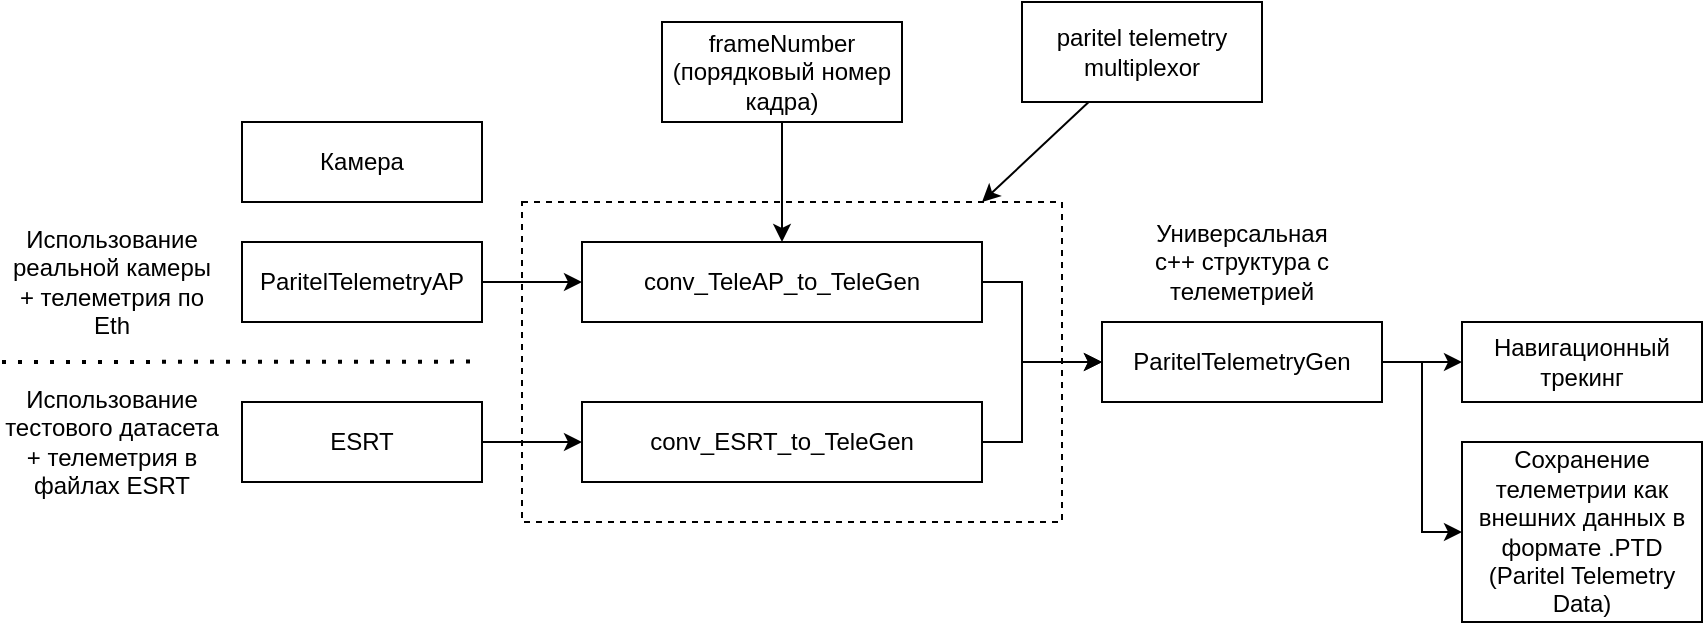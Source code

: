 <mxfile version="22.0.3" type="device">
  <diagram name="Page-1" id="Wyd1ewl4OVxXYW8Rz5es">
    <mxGraphModel dx="819" dy="497" grid="1" gridSize="10" guides="1" tooltips="1" connect="1" arrows="1" fold="1" page="1" pageScale="1" pageWidth="850" pageHeight="1100" math="0" shadow="0">
      <root>
        <mxCell id="0" />
        <mxCell id="1" parent="0" />
        <mxCell id="EN0-5gD7dwARUZzOyyuL-6" style="edgeStyle=orthogonalEdgeStyle;rounded=0;orthogonalLoop=1;jettySize=auto;html=1;entryX=0;entryY=0.5;entryDx=0;entryDy=0;" parent="1" source="EN0-5gD7dwARUZzOyyuL-1" target="EN0-5gD7dwARUZzOyyuL-3" edge="1">
          <mxGeometry relative="1" as="geometry" />
        </mxCell>
        <mxCell id="EN0-5gD7dwARUZzOyyuL-1" value="ParitelTelemetryAP" style="rounded=0;whiteSpace=wrap;html=1;" parent="1" vertex="1">
          <mxGeometry x="150" y="240" width="120" height="40" as="geometry" />
        </mxCell>
        <mxCell id="EN0-5gD7dwARUZzOyyuL-7" style="edgeStyle=orthogonalEdgeStyle;rounded=0;orthogonalLoop=1;jettySize=auto;html=1;entryX=0;entryY=0.5;entryDx=0;entryDy=0;" parent="1" source="EN0-5gD7dwARUZzOyyuL-2" target="EN0-5gD7dwARUZzOyyuL-4" edge="1">
          <mxGeometry relative="1" as="geometry" />
        </mxCell>
        <mxCell id="EN0-5gD7dwARUZzOyyuL-2" value="ESRT" style="rounded=0;whiteSpace=wrap;html=1;" parent="1" vertex="1">
          <mxGeometry x="150" y="320" width="120" height="40" as="geometry" />
        </mxCell>
        <mxCell id="EN0-5gD7dwARUZzOyyuL-23" style="edgeStyle=orthogonalEdgeStyle;rounded=0;orthogonalLoop=1;jettySize=auto;html=1;entryX=0;entryY=0.5;entryDx=0;entryDy=0;" parent="1" source="EN0-5gD7dwARUZzOyyuL-3" target="EN0-5gD7dwARUZzOyyuL-8" edge="1">
          <mxGeometry relative="1" as="geometry">
            <Array as="points">
              <mxPoint x="540" y="260" />
              <mxPoint x="540" y="300" />
            </Array>
          </mxGeometry>
        </mxCell>
        <mxCell id="EN0-5gD7dwARUZzOyyuL-3" value="conv_TeleAP_to_TeleGen" style="rounded=0;whiteSpace=wrap;html=1;" parent="1" vertex="1">
          <mxGeometry x="320" y="240" width="200" height="40" as="geometry" />
        </mxCell>
        <mxCell id="EN0-5gD7dwARUZzOyyuL-24" style="edgeStyle=orthogonalEdgeStyle;rounded=0;orthogonalLoop=1;jettySize=auto;html=1;entryX=0;entryY=0.5;entryDx=0;entryDy=0;" parent="1" source="EN0-5gD7dwARUZzOyyuL-4" target="EN0-5gD7dwARUZzOyyuL-8" edge="1">
          <mxGeometry relative="1" as="geometry">
            <Array as="points">
              <mxPoint x="540" y="340" />
              <mxPoint x="540" y="300" />
            </Array>
          </mxGeometry>
        </mxCell>
        <mxCell id="EN0-5gD7dwARUZzOyyuL-4" value="conv_ESRT_to_TeleGen" style="rounded=0;whiteSpace=wrap;html=1;" parent="1" vertex="1">
          <mxGeometry x="320" y="320" width="200" height="40" as="geometry" />
        </mxCell>
        <mxCell id="EN0-5gD7dwARUZzOyyuL-11" style="edgeStyle=orthogonalEdgeStyle;rounded=0;orthogonalLoop=1;jettySize=auto;html=1;entryX=0;entryY=0.5;entryDx=0;entryDy=0;" parent="1" source="EN0-5gD7dwARUZzOyyuL-8" target="EN0-5gD7dwARUZzOyyuL-10" edge="1">
          <mxGeometry relative="1" as="geometry" />
        </mxCell>
        <mxCell id="EN0-5gD7dwARUZzOyyuL-13" style="edgeStyle=orthogonalEdgeStyle;rounded=0;orthogonalLoop=1;jettySize=auto;html=1;entryX=0;entryY=0.5;entryDx=0;entryDy=0;" parent="1" source="EN0-5gD7dwARUZzOyyuL-8" target="EN0-5gD7dwARUZzOyyuL-12" edge="1">
          <mxGeometry relative="1" as="geometry" />
        </mxCell>
        <mxCell id="EN0-5gD7dwARUZzOyyuL-8" value="ParitelTelemetryGen" style="rounded=0;whiteSpace=wrap;html=1;" parent="1" vertex="1">
          <mxGeometry x="580" y="280" width="140" height="40" as="geometry" />
        </mxCell>
        <mxCell id="EN0-5gD7dwARUZzOyyuL-10" value="Навигационный трекинг" style="rounded=0;whiteSpace=wrap;html=1;" parent="1" vertex="1">
          <mxGeometry x="760" y="280" width="120" height="40" as="geometry" />
        </mxCell>
        <mxCell id="EN0-5gD7dwARUZzOyyuL-12" value="Сохранение телеметрии как внешних данных в формате .PTD (Paritel Telemetry Data)" style="rounded=0;whiteSpace=wrap;html=1;" parent="1" vertex="1">
          <mxGeometry x="760" y="340" width="120" height="90" as="geometry" />
        </mxCell>
        <mxCell id="EN0-5gD7dwARUZzOyyuL-14" value="" style="endArrow=none;dashed=1;html=1;dashPattern=1 3;strokeWidth=2;rounded=0;" parent="1" edge="1">
          <mxGeometry width="50" height="50" relative="1" as="geometry">
            <mxPoint x="30" y="300" as="sourcePoint" />
            <mxPoint x="270" y="299.8" as="targetPoint" />
          </mxGeometry>
        </mxCell>
        <mxCell id="EN0-5gD7dwARUZzOyyuL-15" value="Использование реальной камеры + телеметрия по Eth" style="text;html=1;strokeColor=none;fillColor=none;align=center;verticalAlign=middle;whiteSpace=wrap;rounded=0;" parent="1" vertex="1">
          <mxGeometry x="30" y="230" width="110" height="60" as="geometry" />
        </mxCell>
        <mxCell id="EN0-5gD7dwARUZzOyyuL-16" value="Использование тестового датасета + телеметрия в файлах ESRT" style="text;html=1;strokeColor=none;fillColor=none;align=center;verticalAlign=middle;whiteSpace=wrap;rounded=0;" parent="1" vertex="1">
          <mxGeometry x="30" y="310" width="110" height="60" as="geometry" />
        </mxCell>
        <mxCell id="EN0-5gD7dwARUZzOyyuL-17" value="Универсальная c++ структура с телеметрией" style="text;html=1;strokeColor=none;fillColor=none;align=center;verticalAlign=middle;whiteSpace=wrap;rounded=0;" parent="1" vertex="1">
          <mxGeometry x="595" y="220" width="110" height="60" as="geometry" />
        </mxCell>
        <mxCell id="EN0-5gD7dwARUZzOyyuL-18" value="" style="endArrow=classic;html=1;rounded=0;entryX=0.5;entryY=0;entryDx=0;entryDy=0;" parent="1" target="EN0-5gD7dwARUZzOyyuL-3" edge="1">
          <mxGeometry width="50" height="50" relative="1" as="geometry">
            <mxPoint x="420" y="170" as="sourcePoint" />
            <mxPoint x="410" y="170" as="targetPoint" />
          </mxGeometry>
        </mxCell>
        <mxCell id="EN0-5gD7dwARUZzOyyuL-21" value="" style="rounded=0;whiteSpace=wrap;html=1;fillColor=none;dashed=1;" parent="1" vertex="1">
          <mxGeometry x="290" y="220" width="270" height="160" as="geometry" />
        </mxCell>
        <mxCell id="EN0-5gD7dwARUZzOyyuL-19" value="Камера" style="rounded=0;whiteSpace=wrap;html=1;" parent="1" vertex="1">
          <mxGeometry x="150" y="180" width="120" height="40" as="geometry" />
        </mxCell>
        <mxCell id="EN0-5gD7dwARUZzOyyuL-20" value="frameNumber (порядковый номер кадра)" style="rounded=0;whiteSpace=wrap;html=1;" parent="1" vertex="1">
          <mxGeometry x="360" y="130" width="120" height="50" as="geometry" />
        </mxCell>
        <mxCell id="EN0-5gD7dwARUZzOyyuL-26" value="paritel telemetry multiplexor" style="rounded=0;whiteSpace=wrap;html=1;" parent="1" vertex="1">
          <mxGeometry x="540" y="120" width="120" height="50" as="geometry" />
        </mxCell>
        <mxCell id="EN0-5gD7dwARUZzOyyuL-27" style="rounded=0;orthogonalLoop=1;jettySize=auto;html=1;entryX=0.852;entryY=0;entryDx=0;entryDy=0;entryPerimeter=0;" parent="1" source="EN0-5gD7dwARUZzOyyuL-26" target="EN0-5gD7dwARUZzOyyuL-21" edge="1">
          <mxGeometry relative="1" as="geometry" />
        </mxCell>
      </root>
    </mxGraphModel>
  </diagram>
</mxfile>
